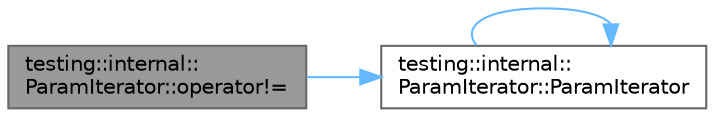 digraph "testing::internal::ParamIterator::operator!="
{
 // LATEX_PDF_SIZE
  bgcolor="transparent";
  edge [fontname=Helvetica,fontsize=10,labelfontname=Helvetica,labelfontsize=10];
  node [fontname=Helvetica,fontsize=10,shape=box,height=0.2,width=0.4];
  rankdir="LR";
  Node1 [id="Node000001",label="testing::internal::\lParamIterator::operator!=",height=0.2,width=0.4,color="gray40", fillcolor="grey60", style="filled", fontcolor="black",tooltip=" "];
  Node1 -> Node2 [id="edge1_Node000001_Node000002",color="steelblue1",style="solid",tooltip=" "];
  Node2 [id="Node000002",label="testing::internal::\lParamIterator::ParamIterator",height=0.2,width=0.4,color="grey40", fillcolor="white", style="filled",URL="$classtesting_1_1internal_1_1_param_iterator.html#aa10585055ee055e304703a3004f24f33",tooltip=" "];
  Node2 -> Node2 [id="edge2_Node000002_Node000002",color="steelblue1",style="solid",tooltip=" "];
}

